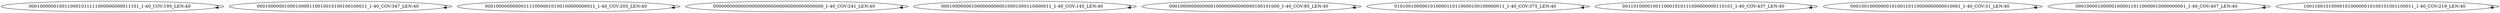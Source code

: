 digraph G {
    "0001000000100110001011111000000000011101_1-40_COV:195_LEN:40" -> "0001000000100110001011111000000000011101_1-40_COV:195_LEN:40";
    "0001000000100010000110010010100100100011_1-40_COV:347_LEN:40" -> "0001000000100010000110010010100100100011_1-40_COV:347_LEN:40";
    "0001000000000011110000010100100000000011_1-40_COV:205_LEN:40" -> "0001000000000011110000010100100000000011_1-40_COV:205_LEN:40";
    "0000000000000000000000000000000000000000_1-40_COV:241_LEN:40" -> "0000000000000000000000000000000000000000_1-40_COV:241_LEN:40";
    "0001000000010000000000010001000110000011_1-40_COV:145_LEN:40" -> "0001000000010000000000010001000110000011_1-40_COV:145_LEN:40";
    "0001000000000000100000000000000100101000_1-40_COV:85_LEN:40" -> "0001000000000000100000000000000100101000_1-40_COV:85_LEN:40";
    "0101001000001010000110110000100100000011_1-40_COV:375_LEN:40" -> "0101001000001010000110110000100100000011_1-40_COV:375_LEN:40";
    "0011010000100110001010111000000000110101_1-40_COV:437_LEN:40" -> "0011010000100110001010111000000000110101_1-40_COV:437_LEN:40";
    "0001001000000010100110110000000000010001_1-40_COV:31_LEN:40" -> "0001001000000010100110110000000000010001_1-40_COV:31_LEN:40";
    "0001000010000010000110110000010000000001_1-40_COV:407_LEN:40" -> "0001000010000010000110110000010000000001_1-40_COV:407_LEN:40";
    "1001100101000010100000010100101001100011_1-40_COV:219_LEN:40" -> "1001100101000010100000010100101001100011_1-40_COV:219_LEN:40";
}
